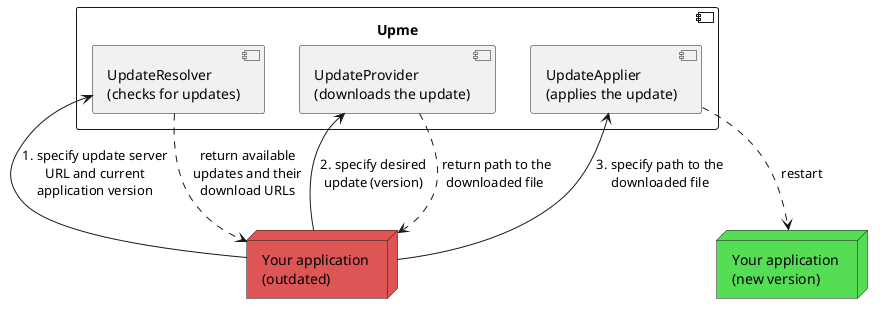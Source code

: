 @startuml
skinparam backgroundColor transparent
'skinparam linetype ortho // orthogonal lines for cleaner routing

component "Upme" {
    [UpdateResolver\n(checks for updates)] as resolver
    [UpdateProvider\n(downloads the update)] as provider
    [UpdateApplier\n(applies the update)] as applier
}
node "Your application \n(outdated)" as old_app #dd5555
node "Your application \n(new version)" as new_app #55dd55

old_app -up-> resolver : "1. specify update server\nURL and current\napplication version"
resolver .right.> old_app : "return available\nupdates and their\ndownload URLs"
old_app -up-> provider : "2. specify desired\nupdate (version)"
provider ..> old_app : " return path to the\ndownloaded file"
old_app -up-> applier : "3. specify path to the\ndownloaded file"
applier .down.> new_app : "restart"

@enduml
